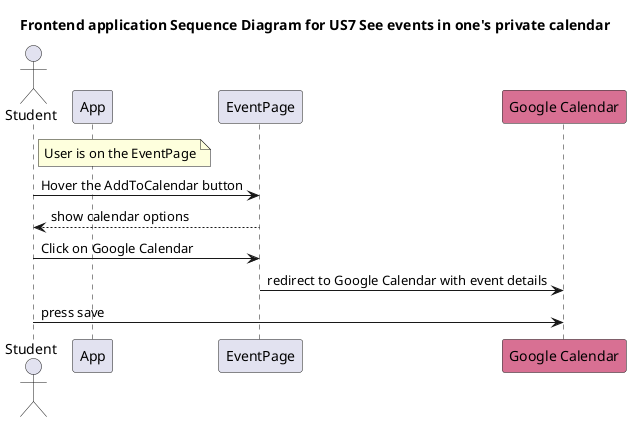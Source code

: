 @startuml "System sequence diagram for US1, and US2"
title Frontend application Sequence Diagram for US7 See events in one's private calendar
actor Student as User

participant "App" as app
participant "EventPage" as ep
 participant "Google Calendar" as gc #PaleVioletRed


 note right of User
    User is on the EventPage
 end note

User -> ep: Hover the AddToCalendar button
ep -->User: show calendar options
User -> ep: Click on Google Calendar
ep -> gc: redirect to Google Calendar with event details
User -> gc: press save

@enduml
